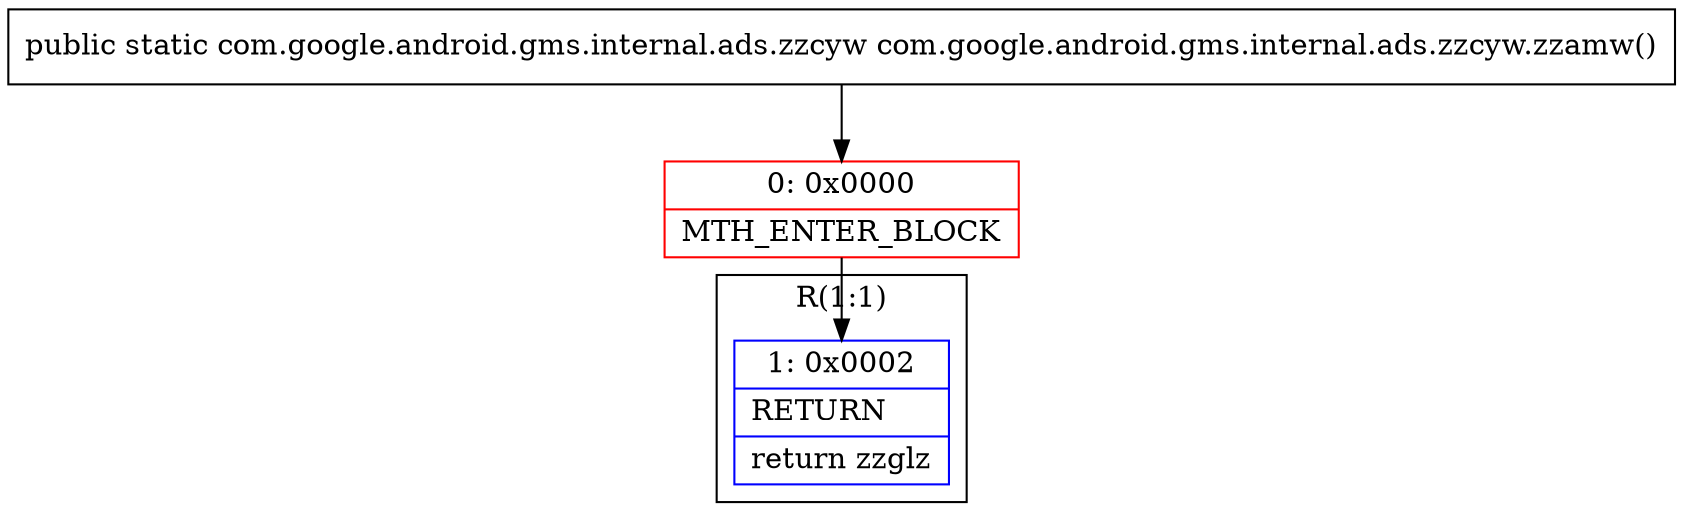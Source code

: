digraph "CFG forcom.google.android.gms.internal.ads.zzcyw.zzamw()Lcom\/google\/android\/gms\/internal\/ads\/zzcyw;" {
subgraph cluster_Region_1412138188 {
label = "R(1:1)";
node [shape=record,color=blue];
Node_1 [shape=record,label="{1\:\ 0x0002|RETURN\l|return zzglz\l}"];
}
Node_0 [shape=record,color=red,label="{0\:\ 0x0000|MTH_ENTER_BLOCK\l}"];
MethodNode[shape=record,label="{public static com.google.android.gms.internal.ads.zzcyw com.google.android.gms.internal.ads.zzcyw.zzamw() }"];
MethodNode -> Node_0;
Node_0 -> Node_1;
}


